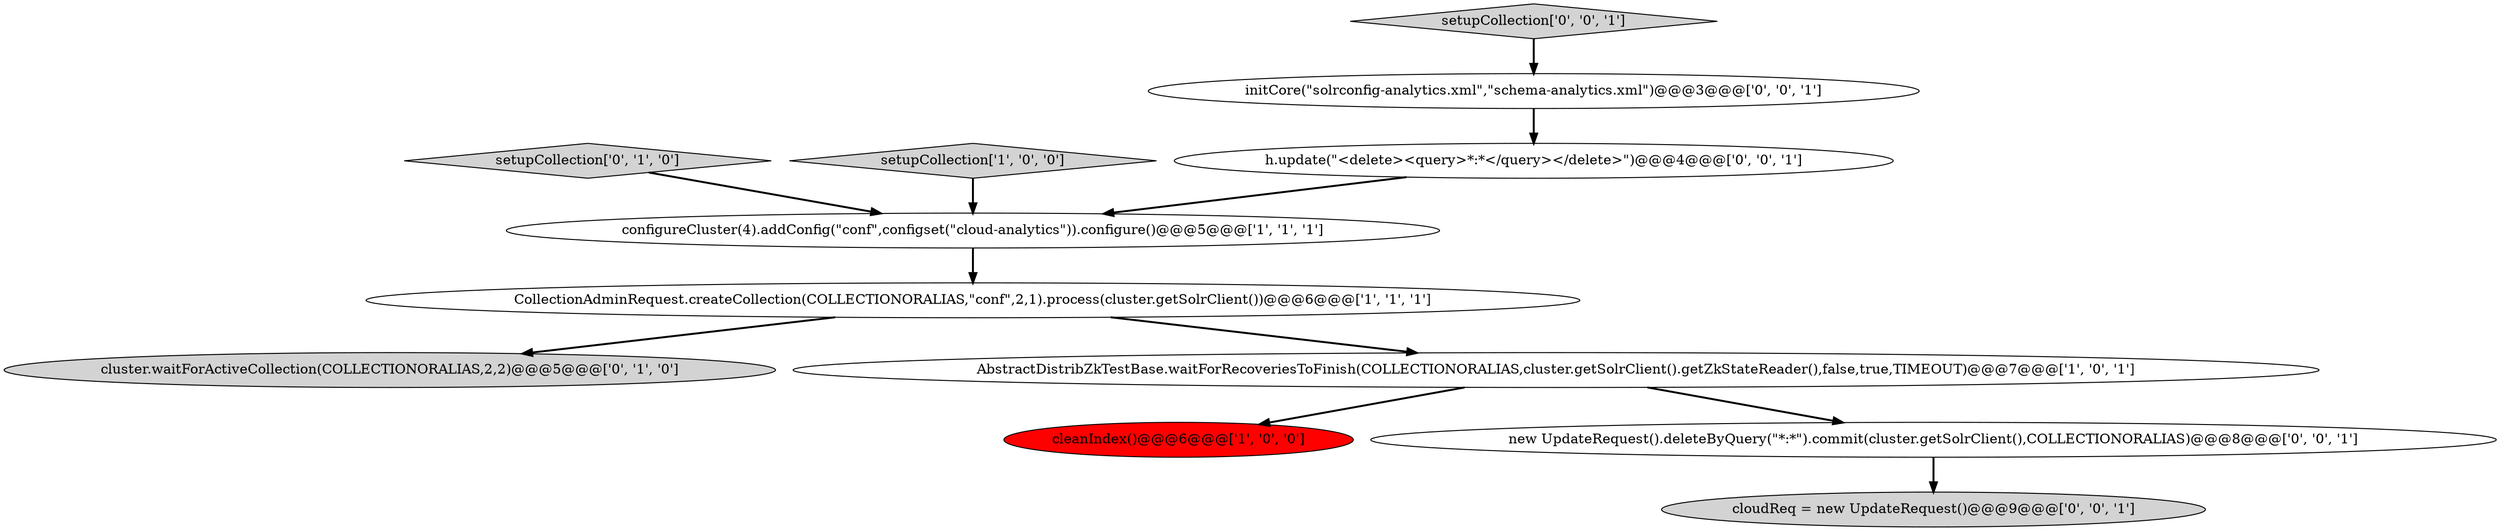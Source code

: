digraph {
6 [style = filled, label = "setupCollection['0', '1', '0']", fillcolor = lightgray, shape = diamond image = "AAA0AAABBB2BBB"];
10 [style = filled, label = "setupCollection['0', '0', '1']", fillcolor = lightgray, shape = diamond image = "AAA0AAABBB3BBB"];
5 [style = filled, label = "cluster.waitForActiveCollection(COLLECTIONORALIAS,2,2)@@@5@@@['0', '1', '0']", fillcolor = lightgray, shape = ellipse image = "AAA0AAABBB2BBB"];
0 [style = filled, label = "configureCluster(4).addConfig(\"conf\",configset(\"cloud-analytics\")).configure()@@@5@@@['1', '1', '1']", fillcolor = white, shape = ellipse image = "AAA0AAABBB1BBB"];
3 [style = filled, label = "cleanIndex()@@@6@@@['1', '0', '0']", fillcolor = red, shape = ellipse image = "AAA1AAABBB1BBB"];
2 [style = filled, label = "AbstractDistribZkTestBase.waitForRecoveriesToFinish(COLLECTIONORALIAS,cluster.getSolrClient().getZkStateReader(),false,true,TIMEOUT)@@@7@@@['1', '0', '1']", fillcolor = white, shape = ellipse image = "AAA0AAABBB1BBB"];
1 [style = filled, label = "setupCollection['1', '0', '0']", fillcolor = lightgray, shape = diamond image = "AAA0AAABBB1BBB"];
8 [style = filled, label = "cloudReq = new UpdateRequest()@@@9@@@['0', '0', '1']", fillcolor = lightgray, shape = ellipse image = "AAA0AAABBB3BBB"];
7 [style = filled, label = "new UpdateRequest().deleteByQuery(\"*:*\").commit(cluster.getSolrClient(),COLLECTIONORALIAS)@@@8@@@['0', '0', '1']", fillcolor = white, shape = ellipse image = "AAA0AAABBB3BBB"];
11 [style = filled, label = "h.update(\"<delete><query>*:*</query></delete>\")@@@4@@@['0', '0', '1']", fillcolor = white, shape = ellipse image = "AAA0AAABBB3BBB"];
4 [style = filled, label = "CollectionAdminRequest.createCollection(COLLECTIONORALIAS,\"conf\",2,1).process(cluster.getSolrClient())@@@6@@@['1', '1', '1']", fillcolor = white, shape = ellipse image = "AAA0AAABBB1BBB"];
9 [style = filled, label = "initCore(\"solrconfig-analytics.xml\",\"schema-analytics.xml\")@@@3@@@['0', '0', '1']", fillcolor = white, shape = ellipse image = "AAA0AAABBB3BBB"];
10->9 [style = bold, label=""];
11->0 [style = bold, label=""];
6->0 [style = bold, label=""];
4->2 [style = bold, label=""];
1->0 [style = bold, label=""];
9->11 [style = bold, label=""];
2->7 [style = bold, label=""];
7->8 [style = bold, label=""];
0->4 [style = bold, label=""];
4->5 [style = bold, label=""];
2->3 [style = bold, label=""];
}
